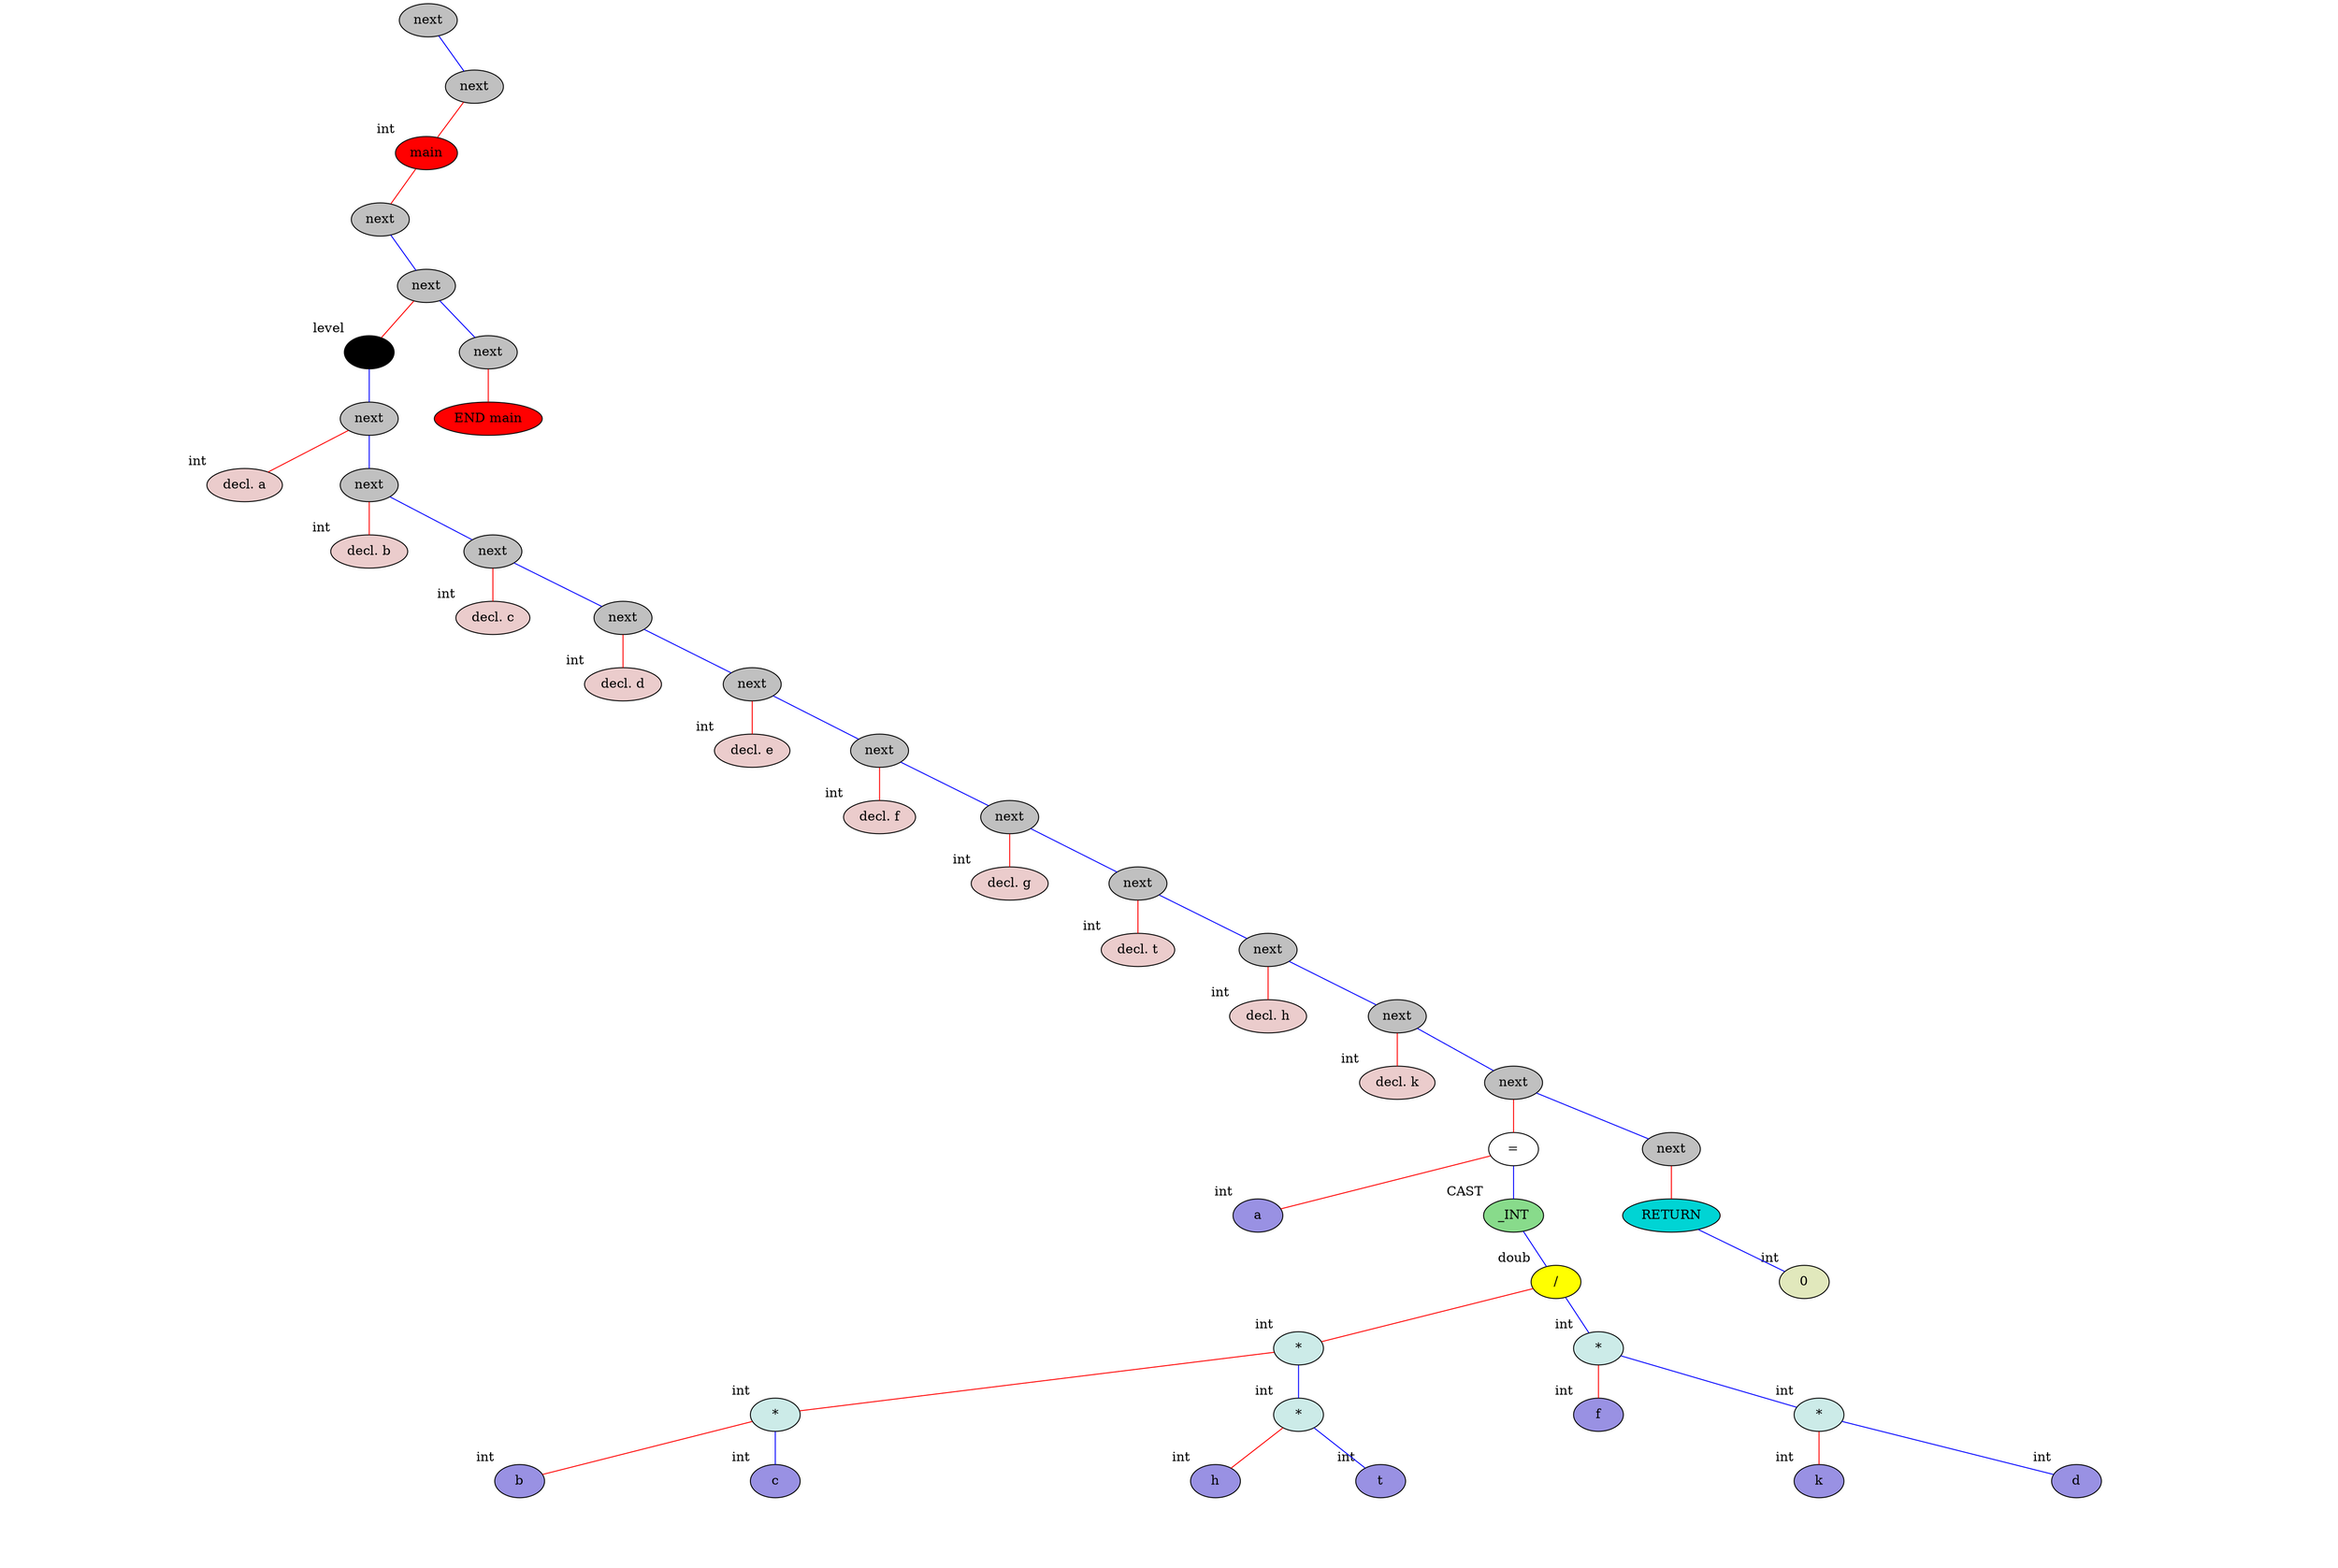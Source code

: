graph binary {
	dpi="75";
 splines="line"  
v0[style=filled, fillcolor=grey]
v0[label="next"]
v0center[style=invis, width=0, label=""];
v0 -- v0center[style=invis]
v0notVisibleL[style=invis]
v0 -- v0notVisibleL[style=invis]
v0 -- v1[color="blue"]
{
	rank=same v0notVisibleL -- v0center -- v1  [style=invis]
} 
v1[style=filled, fillcolor=grey]
v1[label="next"]
v1center[style=invis, width=0, label=""];
v1 -- v1center[style=invis]
v1 -- v2[color="red"]
v1notVisibleR[style=invis]
v1 -- v1notVisibleR[style=invis]
{
	rank=same v2 -- v1center -- v1notVisibleR  [style=invis]
} 
v2[style=filled, fillcolor=red]
v2[label="main"]
v2[xlabel="int"]
v2center[style=invis, width=0, label=""];
v2 -- v2center[style=invis]
v2 -- v3[color="red"]
v2notVisibleR[style=invis]
v2 -- v2notVisibleR[style=invis]
{
	rank=same v3 -- v2center -- v2notVisibleR  [style=invis]
} 
v3[style=filled, fillcolor=grey]
v3[label="next"]
v3center[style=invis, width=0, label=""];
v3 -- v3center[style=invis]
v3notVisibleL[style=invis]
v3 -- v3notVisibleL[style=invis]
v3 -- v4[color="blue"]
{
	rank=same v3notVisibleL -- v3center -- v4  [style=invis]
} 
v4[style=filled, fillcolor=grey]
v4[label="next"]
v4center[style=invis, width=0, label=""];
v4 -- v4center[style=invis]
v4 -- v5[color="red"]
v4 -- v59[color="blue"]
{
	rank=same v5 -- v4center -- v59  [style=invis]
} 
v5[style=filled, fillcolor="#000000"]
v5[xlabel="level"]
v5center[style=invis, width=0, label=""];
v5 -- v5center[style=invis]
v5notVisibleL[style=invis]
v5 -- v5notVisibleL[style=invis]
v5 -- v7[color="blue"]
{
	rank=same v5notVisibleL -- v5center -- v7  [style=invis]
} 
v7[style=filled, fillcolor=grey]
v7[label="next"]
v7center[style=invis, width=0, label=""];
v7 -- v7center[style=invis]
v7 -- v6[color="red"]
v7 -- v10[color="blue"]
{
	rank=same v6 -- v7center -- v10  [style=invis]
} 
v6[style=filled, fillcolor="#ebcccc"]
v6[label="decl. a"]
v6[xlabel="int"]
v6center[style=invis, width=0, label=""];
v6 -- v6center[style=invis]
v6notVisibleL[style=invis]
v6 -- v6notVisibleL[style=invis][style=invis]
v6notVisibleR[style=invis]
v6 -- v6notVisibleR[style=invis][style=invis]
{
	rank=same v6notVisibleL -- v6center -- v6notVisibleR  [style=invis]
} 
v10[style=filled, fillcolor=grey]
v10[label="next"]
v10center[style=invis, width=0, label=""];
v10 -- v10center[style=invis]
v10 -- v9[color="red"]
v10 -- v13[color="blue"]
{
	rank=same v9 -- v10center -- v13  [style=invis]
} 
v9[style=filled, fillcolor="#ebcccc"]
v9[label="decl. b"]
v9[xlabel="int"]
v9center[style=invis, width=0, label=""];
v9 -- v9center[style=invis]
v9notVisibleL[style=invis]
v9 -- v9notVisibleL[style=invis][style=invis]
v9notVisibleR[style=invis]
v9 -- v9notVisibleR[style=invis][style=invis]
{
	rank=same v9notVisibleL -- v9center -- v9notVisibleR  [style=invis]
} 
v13[style=filled, fillcolor=grey]
v13[label="next"]
v13center[style=invis, width=0, label=""];
v13 -- v13center[style=invis]
v13 -- v12[color="red"]
v13 -- v16[color="blue"]
{
	rank=same v12 -- v13center -- v16  [style=invis]
} 
v12[style=filled, fillcolor="#ebcccc"]
v12[label="decl. c"]
v12[xlabel="int"]
v12center[style=invis, width=0, label=""];
v12 -- v12center[style=invis]
v12notVisibleL[style=invis]
v12 -- v12notVisibleL[style=invis][style=invis]
v12notVisibleR[style=invis]
v12 -- v12notVisibleR[style=invis][style=invis]
{
	rank=same v12notVisibleL -- v12center -- v12notVisibleR  [style=invis]
} 
v16[style=filled, fillcolor=grey]
v16[label="next"]
v16center[style=invis, width=0, label=""];
v16 -- v16center[style=invis]
v16 -- v15[color="red"]
v16 -- v19[color="blue"]
{
	rank=same v15 -- v16center -- v19  [style=invis]
} 
v15[style=filled, fillcolor="#ebcccc"]
v15[label="decl. d"]
v15[xlabel="int"]
v15center[style=invis, width=0, label=""];
v15 -- v15center[style=invis]
v15notVisibleL[style=invis]
v15 -- v15notVisibleL[style=invis][style=invis]
v15notVisibleR[style=invis]
v15 -- v15notVisibleR[style=invis][style=invis]
{
	rank=same v15notVisibleL -- v15center -- v15notVisibleR  [style=invis]
} 
v19[style=filled, fillcolor=grey]
v19[label="next"]
v19center[style=invis, width=0, label=""];
v19 -- v19center[style=invis]
v19 -- v18[color="red"]
v19 -- v22[color="blue"]
{
	rank=same v18 -- v19center -- v22  [style=invis]
} 
v18[style=filled, fillcolor="#ebcccc"]
v18[label="decl. e"]
v18[xlabel="int"]
v18center[style=invis, width=0, label=""];
v18 -- v18center[style=invis]
v18notVisibleL[style=invis]
v18 -- v18notVisibleL[style=invis][style=invis]
v18notVisibleR[style=invis]
v18 -- v18notVisibleR[style=invis][style=invis]
{
	rank=same v18notVisibleL -- v18center -- v18notVisibleR  [style=invis]
} 
v22[style=filled, fillcolor=grey]
v22[label="next"]
v22center[style=invis, width=0, label=""];
v22 -- v22center[style=invis]
v22 -- v21[color="red"]
v22 -- v25[color="blue"]
{
	rank=same v21 -- v22center -- v25  [style=invis]
} 
v21[style=filled, fillcolor="#ebcccc"]
v21[label="decl. f"]
v21[xlabel="int"]
v21center[style=invis, width=0, label=""];
v21 -- v21center[style=invis]
v21notVisibleL[style=invis]
v21 -- v21notVisibleL[style=invis][style=invis]
v21notVisibleR[style=invis]
v21 -- v21notVisibleR[style=invis][style=invis]
{
	rank=same v21notVisibleL -- v21center -- v21notVisibleR  [style=invis]
} 
v25[style=filled, fillcolor=grey]
v25[label="next"]
v25center[style=invis, width=0, label=""];
v25 -- v25center[style=invis]
v25 -- v24[color="red"]
v25 -- v28[color="blue"]
{
	rank=same v24 -- v25center -- v28  [style=invis]
} 
v24[style=filled, fillcolor="#ebcccc"]
v24[label="decl. g"]
v24[xlabel="int"]
v24center[style=invis, width=0, label=""];
v24 -- v24center[style=invis]
v24notVisibleL[style=invis]
v24 -- v24notVisibleL[style=invis][style=invis]
v24notVisibleR[style=invis]
v24 -- v24notVisibleR[style=invis][style=invis]
{
	rank=same v24notVisibleL -- v24center -- v24notVisibleR  [style=invis]
} 
v28[style=filled, fillcolor=grey]
v28[label="next"]
v28center[style=invis, width=0, label=""];
v28 -- v28center[style=invis]
v28 -- v27[color="red"]
v28 -- v31[color="blue"]
{
	rank=same v27 -- v28center -- v31  [style=invis]
} 
v27[style=filled, fillcolor="#ebcccc"]
v27[label="decl. t"]
v27[xlabel="int"]
v27center[style=invis, width=0, label=""];
v27 -- v27center[style=invis]
v27notVisibleL[style=invis]
v27 -- v27notVisibleL[style=invis][style=invis]
v27notVisibleR[style=invis]
v27 -- v27notVisibleR[style=invis][style=invis]
{
	rank=same v27notVisibleL -- v27center -- v27notVisibleR  [style=invis]
} 
v31[style=filled, fillcolor=grey]
v31[label="next"]
v31center[style=invis, width=0, label=""];
v31 -- v31center[style=invis]
v31 -- v30[color="red"]
v31 -- v34[color="blue"]
{
	rank=same v30 -- v31center -- v34  [style=invis]
} 
v30[style=filled, fillcolor="#ebcccc"]
v30[label="decl. h"]
v30[xlabel="int"]
v30center[style=invis, width=0, label=""];
v30 -- v30center[style=invis]
v30notVisibleL[style=invis]
v30 -- v30notVisibleL[style=invis][style=invis]
v30notVisibleR[style=invis]
v30 -- v30notVisibleR[style=invis][style=invis]
{
	rank=same v30notVisibleL -- v30center -- v30notVisibleR  [style=invis]
} 
v34[style=filled, fillcolor=grey]
v34[label="next"]
v34center[style=invis, width=0, label=""];
v34 -- v34center[style=invis]
v34 -- v33[color="red"]
v34 -- v53[color="blue"]
{
	rank=same v33 -- v34center -- v53  [style=invis]
} 
v33[style=filled, fillcolor="#ebcccc"]
v33[label="decl. k"]
v33[xlabel="int"]
v33center[style=invis, width=0, label=""];
v33 -- v33center[style=invis]
v33notVisibleL[style=invis]
v33 -- v33notVisibleL[style=invis][style=invis]
v33notVisibleR[style=invis]
v33 -- v33notVisibleR[style=invis][style=invis]
{
	rank=same v33notVisibleL -- v33center -- v33notVisibleR  [style=invis]
} 
v53[style=filled, fillcolor=grey]
v53[label="next"]
v53center[style=invis, width=0, label=""];
v53 -- v53center[style=invis]
v53 -- v54[color="red"]
v53 -- v57[color="blue"]
{
	rank=same v54 -- v53center -- v57  [style=invis]
} 
v54[style=filled, fillcolor=white]
v54[label="="]
v54center[style=invis, width=0, label=""];
v54 -- v54center[style=invis]
v54 -- v36[color="red"]
v54 -- v55[color="blue"]
{
	rank=same v36 -- v54center -- v55  [style=invis]
} 
v36[style=filled, fillcolor="#9991e3"]
v36[label="a"]
v36[xlabel="int"]
v36center[style=invis, width=0, label=""];
v36 -- v36center[style=invis]
v36notVisibleL[style=invis]
v36 -- v36notVisibleL[style=invis][style=invis]
v36notVisibleR[style=invis]
v36 -- v36notVisibleR[style=invis][style=invis]
{
	rank=same v36notVisibleL -- v36center -- v36notVisibleR  [style=invis]
} 
v55[style=filled, fillcolor="#88db8b"]
v55[label="_INT"]
v55[xlabel="CAST"]
v55center[style=invis, width=0, label=""];
v55 -- v55center[style=invis]
v55notVisibleL[style=invis]
v55 -- v55notVisibleL[style=invis]
v55 -- v70[color="blue"]
{
	rank=same v55notVisibleL -- v55center -- v70  [style=invis]
} 
v70[style=filled, fillcolor=yellow]
v70[label="/"]
v70[xlabel="doub"]
v70center[style=invis, width=0, label=""];
v70 -- v70center[style=invis]
v70 -- v61[color="red"]
v70 -- v63[color="blue"]
{
	rank=same v61 -- v70center -- v63  [style=invis]
} 
v61[style=filled, fillcolor="#ccebe8"]
v61[label="*"]
v61[xlabel="int"]
v61center[style=invis, width=0, label=""];
v61 -- v61center[style=invis]
v61 -- v39[color="red"]
v61 -- v62[color="blue"]
{
	rank=same v39 -- v61center -- v62  [style=invis]
} 
v39[style=filled, fillcolor="#ccebe8"]
v39[label="*"]
v39[xlabel="int"]
v39center[style=invis, width=0, label=""];
v39 -- v39center[style=invis]
v39 -- v37[color="red"]
v39 -- v38[color="blue"]
{
	rank=same v37 -- v39center -- v38  [style=invis]
} 
v37[style=filled, fillcolor="#9991e3"]
v37[label="b"]
v37[xlabel="int"]
v37center[style=invis, width=0, label=""];
v37 -- v37center[style=invis]
v37notVisibleL[style=invis]
v37 -- v37notVisibleL[style=invis][style=invis]
v37notVisibleR[style=invis]
v37 -- v37notVisibleR[style=invis][style=invis]
{
	rank=same v37notVisibleL -- v37center -- v37notVisibleR  [style=invis]
} 
v38[style=filled, fillcolor="#9991e3"]
v38[label="c"]
v38[xlabel="int"]
v38center[style=invis, width=0, label=""];
v38 -- v38center[style=invis]
v38notVisibleL[style=invis]
v38 -- v38notVisibleL[style=invis][style=invis]
v38notVisibleR[style=invis]
v38 -- v38notVisibleR[style=invis][style=invis]
{
	rank=same v38notVisibleL -- v38center -- v38notVisibleR  [style=invis]
} 
v62[style=filled, fillcolor="#ccebe8"]
v62[label="*"]
v62[xlabel="int"]
v62center[style=invis, width=0, label=""];
v62 -- v62center[style=invis]
v62 -- v43[color="red"]
v62 -- v50[color="blue"]
{
	rank=same v43 -- v62center -- v50  [style=invis]
} 
v43[style=filled, fillcolor="#9991e3"]
v43[label="h"]
v43[xlabel="int"]
v43center[style=invis, width=0, label=""];
v43 -- v43center[style=invis]
v43notVisibleL[style=invis]
v43 -- v43notVisibleL[style=invis][style=invis]
v43notVisibleR[style=invis]
v43 -- v43notVisibleR[style=invis][style=invis]
{
	rank=same v43notVisibleL -- v43center -- v43notVisibleR  [style=invis]
} 
v50[style=filled, fillcolor="#9991e3"]
v50[label="t"]
v50[xlabel="int"]
v50center[style=invis, width=0, label=""];
v50 -- v50center[style=invis]
v50notVisibleL[style=invis]
v50 -- v50notVisibleL[style=invis][style=invis]
v50notVisibleR[style=invis]
v50 -- v50notVisibleR[style=invis][style=invis]
{
	rank=same v50notVisibleL -- v50center -- v50notVisibleR  [style=invis]
} 
v63[style=filled, fillcolor="#ccebe8"]
v63[label="*"]
v63[xlabel="int"]
v63center[style=invis, width=0, label=""];
v63 -- v63center[style=invis]
v63 -- v40[color="red"]
v63 -- v64[color="blue"]
{
	rank=same v40 -- v63center -- v64  [style=invis]
} 
v40[style=filled, fillcolor="#9991e3"]
v40[label="f"]
v40[xlabel="int"]
v40center[style=invis, width=0, label=""];
v40 -- v40center[style=invis]
v40notVisibleL[style=invis]
v40 -- v40notVisibleL[style=invis][style=invis]
v40notVisibleR[style=invis]
v40 -- v40notVisibleR[style=invis][style=invis]
{
	rank=same v40notVisibleL -- v40center -- v40notVisibleR  [style=invis]
} 
v64[style=filled, fillcolor="#ccebe8"]
v64[label="*"]
v64[xlabel="int"]
v64center[style=invis, width=0, label=""];
v64 -- v64center[style=invis]
v64 -- v41[color="red"]
v64 -- v47[color="blue"]
{
	rank=same v41 -- v64center -- v47  [style=invis]
} 
v41[style=filled, fillcolor="#9991e3"]
v41[label="k"]
v41[xlabel="int"]
v41center[style=invis, width=0, label=""];
v41 -- v41center[style=invis]
v41notVisibleL[style=invis]
v41 -- v41notVisibleL[style=invis][style=invis]
v41notVisibleR[style=invis]
v41 -- v41notVisibleR[style=invis][style=invis]
{
	rank=same v41notVisibleL -- v41center -- v41notVisibleR  [style=invis]
} 
v47[style=filled, fillcolor="#9991e3"]
v47[label="d"]
v47[xlabel="int"]
v47center[style=invis, width=0, label=""];
v47 -- v47center[style=invis]
v47notVisibleL[style=invis]
v47 -- v47notVisibleL[style=invis][style=invis]
v47notVisibleR[style=invis]
v47 -- v47notVisibleR[style=invis][style=invis]
{
	rank=same v47notVisibleL -- v47center -- v47notVisibleR  [style=invis]
} 
v57[style=filled, fillcolor=grey]
v57[label="next"]
v57center[style=invis, width=0, label=""];
v57 -- v57center[style=invis]
v57 -- v58[color="red"]
v57notVisibleR[style=invis]
v57 -- v57notVisibleR[style=invis]
{
	rank=same v58 -- v57center -- v57notVisibleR  [style=invis]
} 
v58[style=filled, fillcolor="#00d4d4"]
v58[label="RETURN"]
v58center[style=invis, width=0, label=""];
v58 -- v58center[style=invis]
v58notVisibleL[style=invis]
v58 -- v58notVisibleL[style=invis]
v58 -- v56[color="blue"]
{
	rank=same v58notVisibleL -- v58center -- v56  [style=invis]
} 
v56[style=filled, fillcolor="#e1e8bc"]
v56[label="0"]
v56[xlabel="int"]
v56center[style=invis, width=0, label=""];
v56 -- v56center[style=invis]
v56notVisibleL[style=invis]
v56 -- v56notVisibleL[style=invis][style=invis]
v56notVisibleR[style=invis]
v56 -- v56notVisibleR[style=invis][style=invis]
{
	rank=same v56notVisibleL -- v56center -- v56notVisibleR  [style=invis]
} 
v59[style=filled, fillcolor=grey]
v59[label="next"]
v59center[style=invis, width=0, label=""];
v59 -- v59center[style=invis]
v59 -- v60[color="red"]
v59notVisibleR[style=invis]
v59 -- v59notVisibleR[style=invis]
{
	rank=same v60 -- v59center -- v59notVisibleR  [style=invis]
} 
v60[style=filled, fillcolor=red]
v60[label="END main"]
v60center[style=invis, width=0, label=""];
v60 -- v60center[style=invis]
v60notVisibleL[style=invis]
v60 -- v60notVisibleL[style=invis][style=invis]
v60notVisibleR[style=invis]
v60 -- v60notVisibleR[style=invis][style=invis]
{
	rank=same v60notVisibleL -- v60center -- v60notVisibleR  [style=invis]
} 

}
